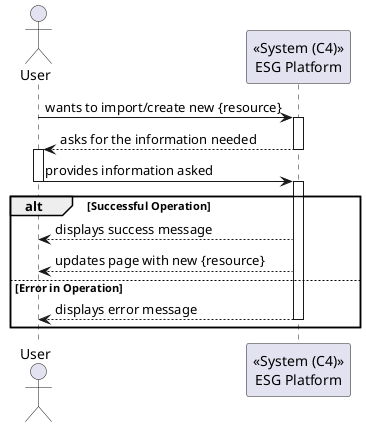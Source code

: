 @startuml
actor       User       as USER
participant "<<System (C4)>>\nESG Platform" as ESG


USER -> ESG : wants to import/create new {resource}
activate ESG


ESG --> USER : asks for the information needed
deactivate ESG
activate USER

USER -> ESG : provides information asked
deactivate USER
activate ESG

alt Successful Operation 

ESG --> USER : displays success message

ESG --> USER : updates page with new {resource}

else Error in Operation

ESG --> USER : displays error message
deactivate ESG

end alt

@enduml